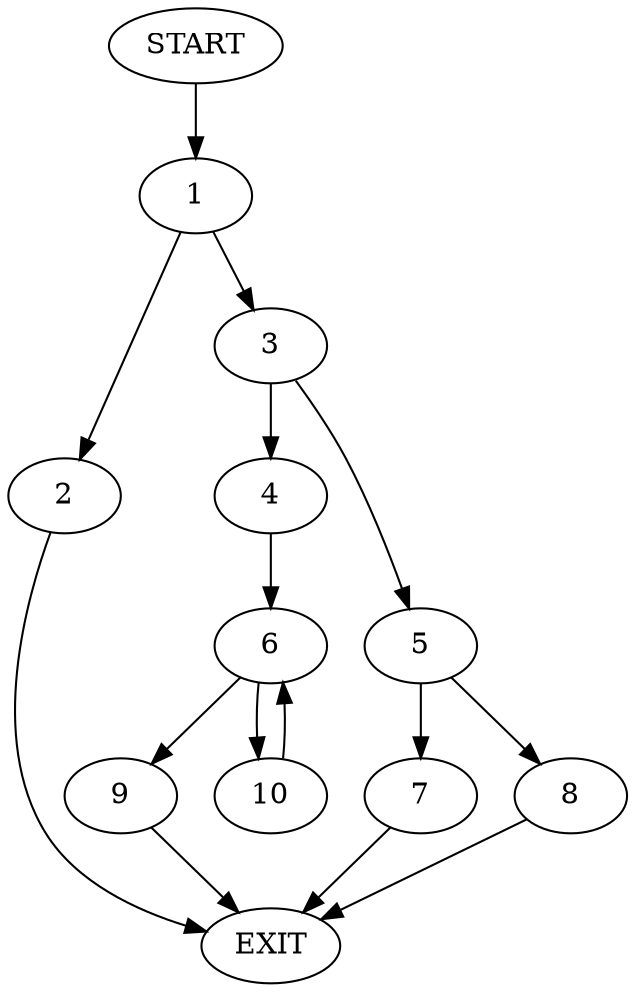 digraph {
0 [label="START"]
11 [label="EXIT"]
0 -> 1
1 -> 2
1 -> 3
3 -> 4
3 -> 5
2 -> 11
4 -> 6
5 -> 7
5 -> 8
8 -> 11
7 -> 11
6 -> 9
6 -> 10
9 -> 11
10 -> 6
}
